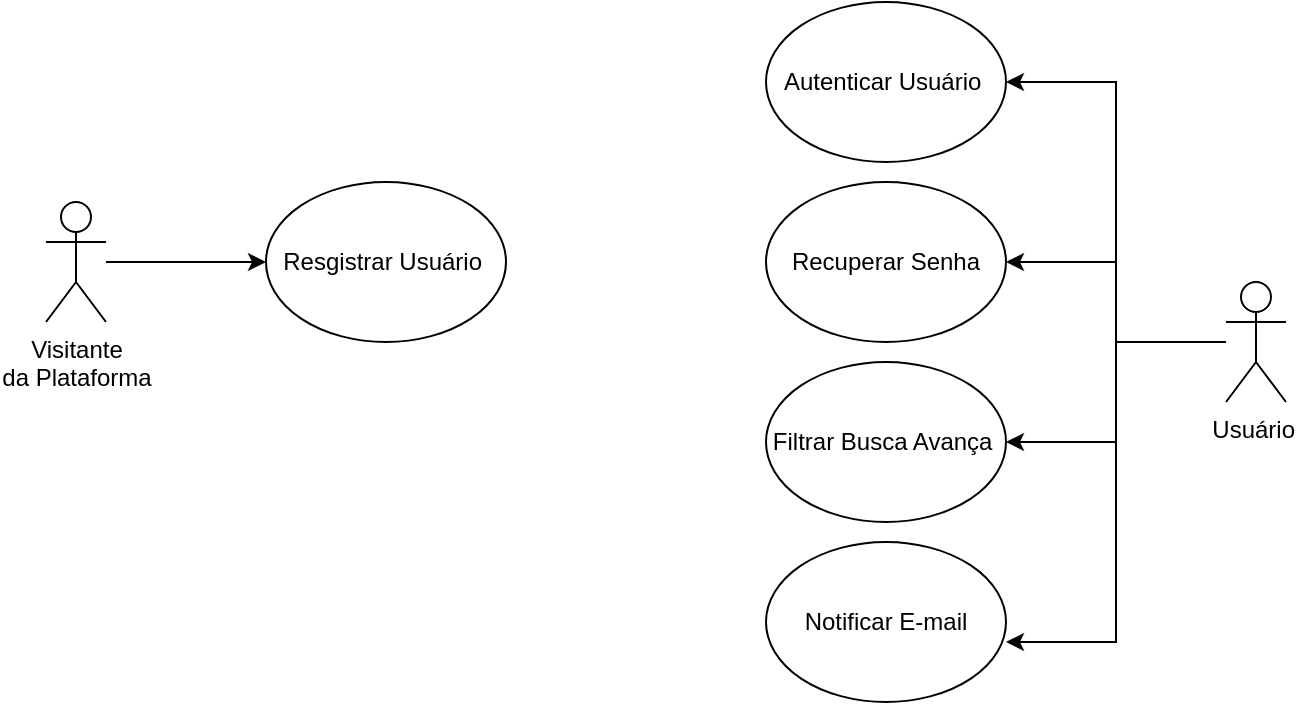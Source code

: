 <mxfile version="24.8.3">
  <diagram name="Página-1" id="Mkc9nX4HWOvUuhRCaWAJ">
    <mxGraphModel dx="1050" dy="522" grid="1" gridSize="10" guides="1" tooltips="1" connect="1" arrows="1" fold="1" page="1" pageScale="1" pageWidth="827" pageHeight="1169" math="0" shadow="0">
      <root>
        <mxCell id="0" />
        <mxCell id="1" parent="0" />
        <mxCell id="C3GCrD2o8ONIPfei5NRW-18" style="edgeStyle=orthogonalEdgeStyle;rounded=0;orthogonalLoop=1;jettySize=auto;html=1;entryX=0;entryY=0.5;entryDx=0;entryDy=0;" edge="1" parent="1" source="C3GCrD2o8ONIPfei5NRW-1" target="C3GCrD2o8ONIPfei5NRW-6">
          <mxGeometry relative="1" as="geometry" />
        </mxCell>
        <mxCell id="C3GCrD2o8ONIPfei5NRW-1" value="Visitante&lt;div&gt;da Plataforma&lt;/div&gt;" style="shape=umlActor;verticalLabelPosition=bottom;verticalAlign=top;html=1;outlineConnect=0;" vertex="1" parent="1">
          <mxGeometry x="110" y="160" width="30" height="60" as="geometry" />
        </mxCell>
        <mxCell id="C3GCrD2o8ONIPfei5NRW-19" style="edgeStyle=orthogonalEdgeStyle;rounded=0;orthogonalLoop=1;jettySize=auto;html=1;entryX=1;entryY=0.5;entryDx=0;entryDy=0;" edge="1" parent="1" source="C3GCrD2o8ONIPfei5NRW-2" target="C3GCrD2o8ONIPfei5NRW-11">
          <mxGeometry relative="1" as="geometry" />
        </mxCell>
        <mxCell id="C3GCrD2o8ONIPfei5NRW-21" style="edgeStyle=orthogonalEdgeStyle;rounded=0;orthogonalLoop=1;jettySize=auto;html=1;" edge="1" parent="1" source="C3GCrD2o8ONIPfei5NRW-2" target="C3GCrD2o8ONIPfei5NRW-9">
          <mxGeometry relative="1" as="geometry" />
        </mxCell>
        <mxCell id="C3GCrD2o8ONIPfei5NRW-22" style="edgeStyle=orthogonalEdgeStyle;rounded=0;orthogonalLoop=1;jettySize=auto;html=1;" edge="1" parent="1" source="C3GCrD2o8ONIPfei5NRW-2" target="C3GCrD2o8ONIPfei5NRW-10">
          <mxGeometry relative="1" as="geometry" />
        </mxCell>
        <mxCell id="C3GCrD2o8ONIPfei5NRW-2" value="Usuário&amp;nbsp;" style="shape=umlActor;verticalLabelPosition=bottom;verticalAlign=top;html=1;outlineConnect=0;" vertex="1" parent="1">
          <mxGeometry x="700" y="200" width="30" height="60" as="geometry" />
        </mxCell>
        <mxCell id="C3GCrD2o8ONIPfei5NRW-6" value="Resgistrar Usuário&amp;nbsp;" style="ellipse;whiteSpace=wrap;html=1;" vertex="1" parent="1">
          <mxGeometry x="220" y="150" width="120" height="80" as="geometry" />
        </mxCell>
        <mxCell id="C3GCrD2o8ONIPfei5NRW-8" value="Notificar E-mail" style="ellipse;whiteSpace=wrap;html=1;" vertex="1" parent="1">
          <mxGeometry x="470" y="330" width="120" height="80" as="geometry" />
        </mxCell>
        <mxCell id="C3GCrD2o8ONIPfei5NRW-9" value="Filtrar Busca Avança&amp;nbsp;" style="ellipse;whiteSpace=wrap;html=1;" vertex="1" parent="1">
          <mxGeometry x="470" y="240" width="120" height="80" as="geometry" />
        </mxCell>
        <mxCell id="C3GCrD2o8ONIPfei5NRW-10" value="Recuperar Senha" style="ellipse;whiteSpace=wrap;html=1;" vertex="1" parent="1">
          <mxGeometry x="470" y="150" width="120" height="80" as="geometry" />
        </mxCell>
        <mxCell id="C3GCrD2o8ONIPfei5NRW-11" value="Autenticar Usuário&amp;nbsp;" style="ellipse;whiteSpace=wrap;html=1;" vertex="1" parent="1">
          <mxGeometry x="470" y="60" width="120" height="80" as="geometry" />
        </mxCell>
        <mxCell id="C3GCrD2o8ONIPfei5NRW-20" style="edgeStyle=orthogonalEdgeStyle;rounded=0;orthogonalLoop=1;jettySize=auto;html=1;entryX=1;entryY=0.625;entryDx=0;entryDy=0;entryPerimeter=0;" edge="1" parent="1" source="C3GCrD2o8ONIPfei5NRW-2" target="C3GCrD2o8ONIPfei5NRW-8">
          <mxGeometry relative="1" as="geometry" />
        </mxCell>
      </root>
    </mxGraphModel>
  </diagram>
</mxfile>
